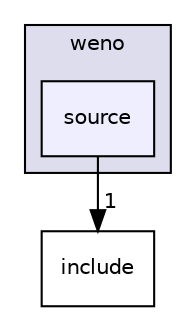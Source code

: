 digraph "weno/source" {
  compound=true
  node [ fontsize="10", fontname="Helvetica"];
  edge [ labelfontsize="10", labelfontname="Helvetica"];
  subgraph clusterdir_16747a23e4ff450021a669bfa2b9d78e {
    graph [ bgcolor="#ddddee", pencolor="black", label="weno" fontname="Helvetica", fontsize="10", URL="dir_16747a23e4ff450021a669bfa2b9d78e.html"]
  dir_d3dda87cbaa6970f5426e0bc325b81c3 [shape=box, label="source", style="filled", fillcolor="#eeeeff", pencolor="black", URL="dir_d3dda87cbaa6970f5426e0bc325b81c3.html"];
  }
  dir_9ce7a7a1fdd786ea62121bf03ceca97a [shape=box label="include" URL="dir_9ce7a7a1fdd786ea62121bf03ceca97a.html"];
  dir_d3dda87cbaa6970f5426e0bc325b81c3->dir_9ce7a7a1fdd786ea62121bf03ceca97a [headlabel="1", labeldistance=1.5 headhref="dir_000002_000001.html"];
}
